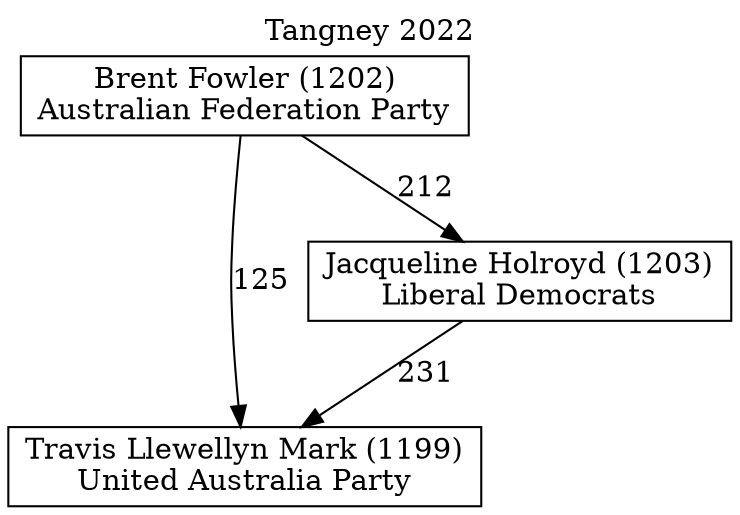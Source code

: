 // House preference flow
digraph "Travis Llewellyn Mark (1199)_Tangney_2022" {
	graph [label="Tangney 2022" labelloc=t mclimit=10]
	node [shape=box]
	"Travis Llewellyn Mark (1199)" [label="Travis Llewellyn Mark (1199)
United Australia Party"]
	"Brent Fowler (1202)" [label="Brent Fowler (1202)
Australian Federation Party"]
	"Jacqueline Holroyd (1203)" [label="Jacqueline Holroyd (1203)
Liberal Democrats"]
	"Brent Fowler (1202)" -> "Jacqueline Holroyd (1203)" [label=212]
	"Jacqueline Holroyd (1203)" -> "Travis Llewellyn Mark (1199)" [label=231]
	"Brent Fowler (1202)" -> "Travis Llewellyn Mark (1199)" [label=125]
}
